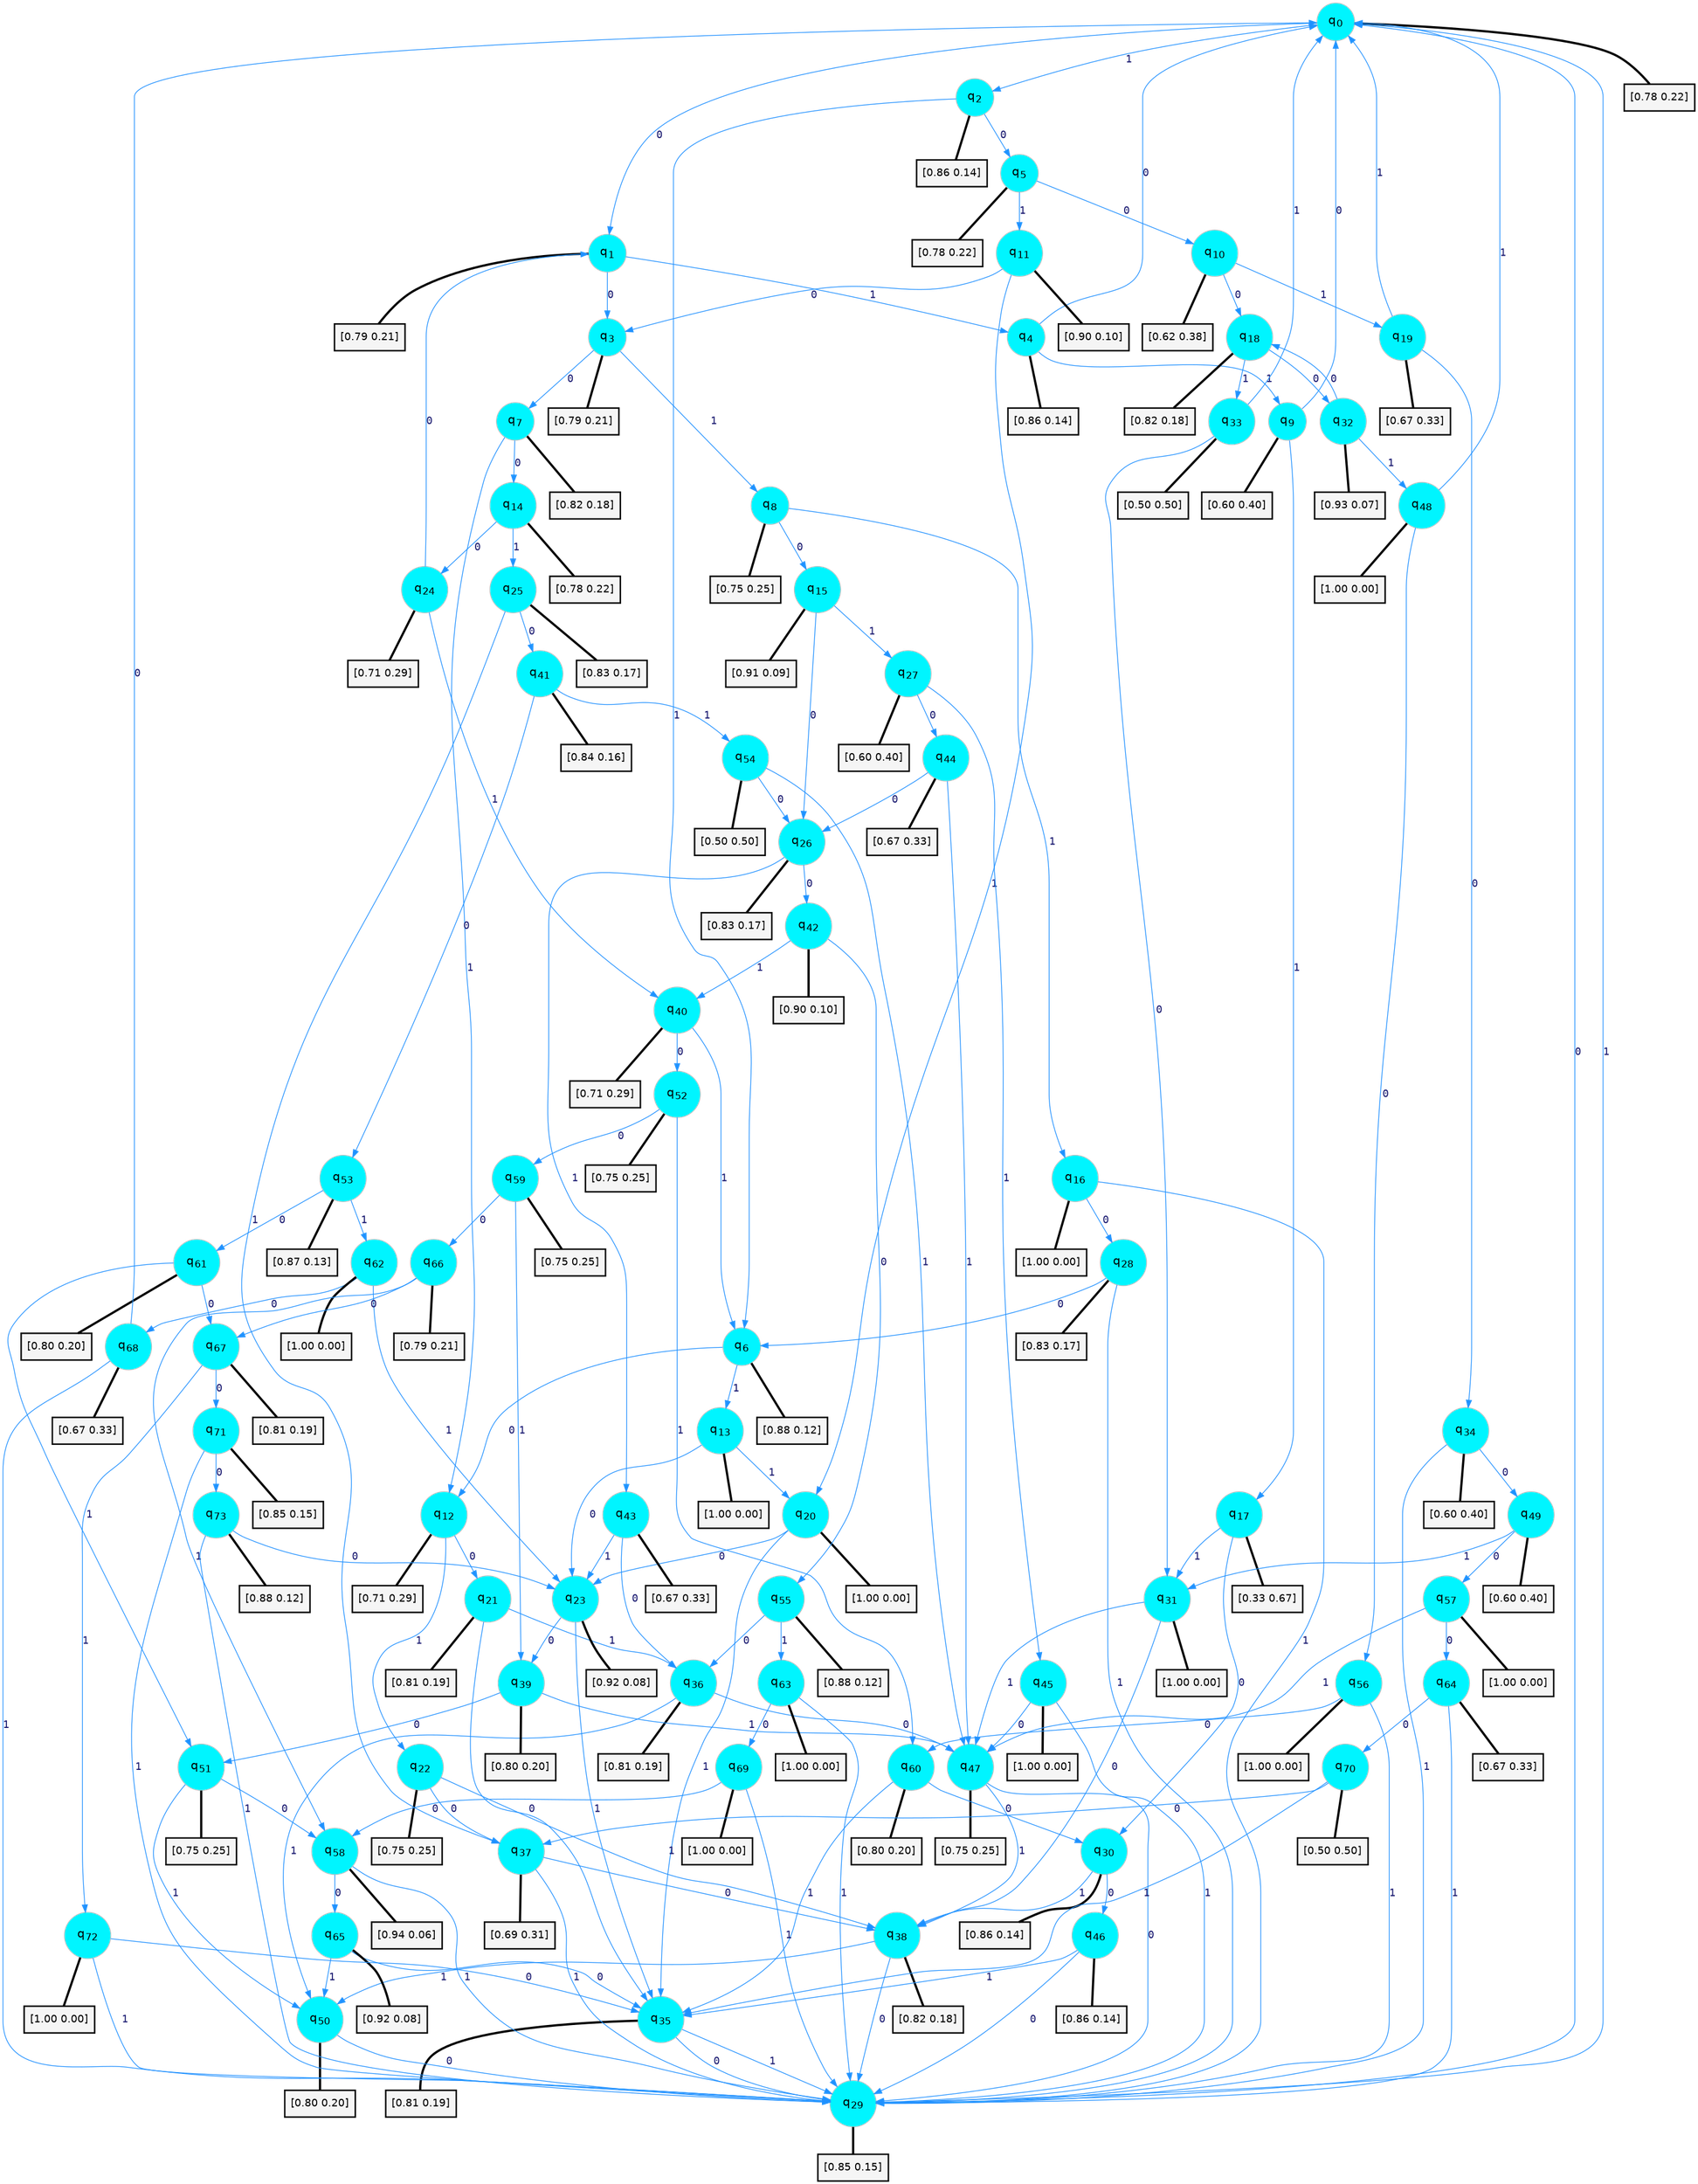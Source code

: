 digraph G {
graph [
bgcolor=transparent, dpi=300, rankdir=TD, size="40,25"];
node [
color=gray, fillcolor=turquoise1, fontcolor=black, fontname=Helvetica, fontsize=16, fontweight=bold, shape=circle, style=filled];
edge [
arrowsize=1, color=dodgerblue1, fontcolor=midnightblue, fontname=courier, fontweight=bold, penwidth=1, style=solid, weight=20];
0[label=<q<SUB>0</SUB>>];
1[label=<q<SUB>1</SUB>>];
2[label=<q<SUB>2</SUB>>];
3[label=<q<SUB>3</SUB>>];
4[label=<q<SUB>4</SUB>>];
5[label=<q<SUB>5</SUB>>];
6[label=<q<SUB>6</SUB>>];
7[label=<q<SUB>7</SUB>>];
8[label=<q<SUB>8</SUB>>];
9[label=<q<SUB>9</SUB>>];
10[label=<q<SUB>10</SUB>>];
11[label=<q<SUB>11</SUB>>];
12[label=<q<SUB>12</SUB>>];
13[label=<q<SUB>13</SUB>>];
14[label=<q<SUB>14</SUB>>];
15[label=<q<SUB>15</SUB>>];
16[label=<q<SUB>16</SUB>>];
17[label=<q<SUB>17</SUB>>];
18[label=<q<SUB>18</SUB>>];
19[label=<q<SUB>19</SUB>>];
20[label=<q<SUB>20</SUB>>];
21[label=<q<SUB>21</SUB>>];
22[label=<q<SUB>22</SUB>>];
23[label=<q<SUB>23</SUB>>];
24[label=<q<SUB>24</SUB>>];
25[label=<q<SUB>25</SUB>>];
26[label=<q<SUB>26</SUB>>];
27[label=<q<SUB>27</SUB>>];
28[label=<q<SUB>28</SUB>>];
29[label=<q<SUB>29</SUB>>];
30[label=<q<SUB>30</SUB>>];
31[label=<q<SUB>31</SUB>>];
32[label=<q<SUB>32</SUB>>];
33[label=<q<SUB>33</SUB>>];
34[label=<q<SUB>34</SUB>>];
35[label=<q<SUB>35</SUB>>];
36[label=<q<SUB>36</SUB>>];
37[label=<q<SUB>37</SUB>>];
38[label=<q<SUB>38</SUB>>];
39[label=<q<SUB>39</SUB>>];
40[label=<q<SUB>40</SUB>>];
41[label=<q<SUB>41</SUB>>];
42[label=<q<SUB>42</SUB>>];
43[label=<q<SUB>43</SUB>>];
44[label=<q<SUB>44</SUB>>];
45[label=<q<SUB>45</SUB>>];
46[label=<q<SUB>46</SUB>>];
47[label=<q<SUB>47</SUB>>];
48[label=<q<SUB>48</SUB>>];
49[label=<q<SUB>49</SUB>>];
50[label=<q<SUB>50</SUB>>];
51[label=<q<SUB>51</SUB>>];
52[label=<q<SUB>52</SUB>>];
53[label=<q<SUB>53</SUB>>];
54[label=<q<SUB>54</SUB>>];
55[label=<q<SUB>55</SUB>>];
56[label=<q<SUB>56</SUB>>];
57[label=<q<SUB>57</SUB>>];
58[label=<q<SUB>58</SUB>>];
59[label=<q<SUB>59</SUB>>];
60[label=<q<SUB>60</SUB>>];
61[label=<q<SUB>61</SUB>>];
62[label=<q<SUB>62</SUB>>];
63[label=<q<SUB>63</SUB>>];
64[label=<q<SUB>64</SUB>>];
65[label=<q<SUB>65</SUB>>];
66[label=<q<SUB>66</SUB>>];
67[label=<q<SUB>67</SUB>>];
68[label=<q<SUB>68</SUB>>];
69[label=<q<SUB>69</SUB>>];
70[label=<q<SUB>70</SUB>>];
71[label=<q<SUB>71</SUB>>];
72[label=<q<SUB>72</SUB>>];
73[label=<q<SUB>73</SUB>>];
74[label="[0.78 0.22]", shape=box,fontcolor=black, fontname=Helvetica, fontsize=14, penwidth=2, fillcolor=whitesmoke,color=black];
75[label="[0.79 0.21]", shape=box,fontcolor=black, fontname=Helvetica, fontsize=14, penwidth=2, fillcolor=whitesmoke,color=black];
76[label="[0.86 0.14]", shape=box,fontcolor=black, fontname=Helvetica, fontsize=14, penwidth=2, fillcolor=whitesmoke,color=black];
77[label="[0.79 0.21]", shape=box,fontcolor=black, fontname=Helvetica, fontsize=14, penwidth=2, fillcolor=whitesmoke,color=black];
78[label="[0.86 0.14]", shape=box,fontcolor=black, fontname=Helvetica, fontsize=14, penwidth=2, fillcolor=whitesmoke,color=black];
79[label="[0.78 0.22]", shape=box,fontcolor=black, fontname=Helvetica, fontsize=14, penwidth=2, fillcolor=whitesmoke,color=black];
80[label="[0.88 0.12]", shape=box,fontcolor=black, fontname=Helvetica, fontsize=14, penwidth=2, fillcolor=whitesmoke,color=black];
81[label="[0.82 0.18]", shape=box,fontcolor=black, fontname=Helvetica, fontsize=14, penwidth=2, fillcolor=whitesmoke,color=black];
82[label="[0.75 0.25]", shape=box,fontcolor=black, fontname=Helvetica, fontsize=14, penwidth=2, fillcolor=whitesmoke,color=black];
83[label="[0.60 0.40]", shape=box,fontcolor=black, fontname=Helvetica, fontsize=14, penwidth=2, fillcolor=whitesmoke,color=black];
84[label="[0.62 0.38]", shape=box,fontcolor=black, fontname=Helvetica, fontsize=14, penwidth=2, fillcolor=whitesmoke,color=black];
85[label="[0.90 0.10]", shape=box,fontcolor=black, fontname=Helvetica, fontsize=14, penwidth=2, fillcolor=whitesmoke,color=black];
86[label="[0.71 0.29]", shape=box,fontcolor=black, fontname=Helvetica, fontsize=14, penwidth=2, fillcolor=whitesmoke,color=black];
87[label="[1.00 0.00]", shape=box,fontcolor=black, fontname=Helvetica, fontsize=14, penwidth=2, fillcolor=whitesmoke,color=black];
88[label="[0.78 0.22]", shape=box,fontcolor=black, fontname=Helvetica, fontsize=14, penwidth=2, fillcolor=whitesmoke,color=black];
89[label="[0.91 0.09]", shape=box,fontcolor=black, fontname=Helvetica, fontsize=14, penwidth=2, fillcolor=whitesmoke,color=black];
90[label="[1.00 0.00]", shape=box,fontcolor=black, fontname=Helvetica, fontsize=14, penwidth=2, fillcolor=whitesmoke,color=black];
91[label="[0.33 0.67]", shape=box,fontcolor=black, fontname=Helvetica, fontsize=14, penwidth=2, fillcolor=whitesmoke,color=black];
92[label="[0.82 0.18]", shape=box,fontcolor=black, fontname=Helvetica, fontsize=14, penwidth=2, fillcolor=whitesmoke,color=black];
93[label="[0.67 0.33]", shape=box,fontcolor=black, fontname=Helvetica, fontsize=14, penwidth=2, fillcolor=whitesmoke,color=black];
94[label="[1.00 0.00]", shape=box,fontcolor=black, fontname=Helvetica, fontsize=14, penwidth=2, fillcolor=whitesmoke,color=black];
95[label="[0.81 0.19]", shape=box,fontcolor=black, fontname=Helvetica, fontsize=14, penwidth=2, fillcolor=whitesmoke,color=black];
96[label="[0.75 0.25]", shape=box,fontcolor=black, fontname=Helvetica, fontsize=14, penwidth=2, fillcolor=whitesmoke,color=black];
97[label="[0.92 0.08]", shape=box,fontcolor=black, fontname=Helvetica, fontsize=14, penwidth=2, fillcolor=whitesmoke,color=black];
98[label="[0.71 0.29]", shape=box,fontcolor=black, fontname=Helvetica, fontsize=14, penwidth=2, fillcolor=whitesmoke,color=black];
99[label="[0.83 0.17]", shape=box,fontcolor=black, fontname=Helvetica, fontsize=14, penwidth=2, fillcolor=whitesmoke,color=black];
100[label="[0.83 0.17]", shape=box,fontcolor=black, fontname=Helvetica, fontsize=14, penwidth=2, fillcolor=whitesmoke,color=black];
101[label="[0.60 0.40]", shape=box,fontcolor=black, fontname=Helvetica, fontsize=14, penwidth=2, fillcolor=whitesmoke,color=black];
102[label="[0.83 0.17]", shape=box,fontcolor=black, fontname=Helvetica, fontsize=14, penwidth=2, fillcolor=whitesmoke,color=black];
103[label="[0.85 0.15]", shape=box,fontcolor=black, fontname=Helvetica, fontsize=14, penwidth=2, fillcolor=whitesmoke,color=black];
104[label="[0.86 0.14]", shape=box,fontcolor=black, fontname=Helvetica, fontsize=14, penwidth=2, fillcolor=whitesmoke,color=black];
105[label="[1.00 0.00]", shape=box,fontcolor=black, fontname=Helvetica, fontsize=14, penwidth=2, fillcolor=whitesmoke,color=black];
106[label="[0.93 0.07]", shape=box,fontcolor=black, fontname=Helvetica, fontsize=14, penwidth=2, fillcolor=whitesmoke,color=black];
107[label="[0.50 0.50]", shape=box,fontcolor=black, fontname=Helvetica, fontsize=14, penwidth=2, fillcolor=whitesmoke,color=black];
108[label="[0.60 0.40]", shape=box,fontcolor=black, fontname=Helvetica, fontsize=14, penwidth=2, fillcolor=whitesmoke,color=black];
109[label="[0.81 0.19]", shape=box,fontcolor=black, fontname=Helvetica, fontsize=14, penwidth=2, fillcolor=whitesmoke,color=black];
110[label="[0.81 0.19]", shape=box,fontcolor=black, fontname=Helvetica, fontsize=14, penwidth=2, fillcolor=whitesmoke,color=black];
111[label="[0.69 0.31]", shape=box,fontcolor=black, fontname=Helvetica, fontsize=14, penwidth=2, fillcolor=whitesmoke,color=black];
112[label="[0.82 0.18]", shape=box,fontcolor=black, fontname=Helvetica, fontsize=14, penwidth=2, fillcolor=whitesmoke,color=black];
113[label="[0.80 0.20]", shape=box,fontcolor=black, fontname=Helvetica, fontsize=14, penwidth=2, fillcolor=whitesmoke,color=black];
114[label="[0.71 0.29]", shape=box,fontcolor=black, fontname=Helvetica, fontsize=14, penwidth=2, fillcolor=whitesmoke,color=black];
115[label="[0.84 0.16]", shape=box,fontcolor=black, fontname=Helvetica, fontsize=14, penwidth=2, fillcolor=whitesmoke,color=black];
116[label="[0.90 0.10]", shape=box,fontcolor=black, fontname=Helvetica, fontsize=14, penwidth=2, fillcolor=whitesmoke,color=black];
117[label="[0.67 0.33]", shape=box,fontcolor=black, fontname=Helvetica, fontsize=14, penwidth=2, fillcolor=whitesmoke,color=black];
118[label="[0.67 0.33]", shape=box,fontcolor=black, fontname=Helvetica, fontsize=14, penwidth=2, fillcolor=whitesmoke,color=black];
119[label="[1.00 0.00]", shape=box,fontcolor=black, fontname=Helvetica, fontsize=14, penwidth=2, fillcolor=whitesmoke,color=black];
120[label="[0.86 0.14]", shape=box,fontcolor=black, fontname=Helvetica, fontsize=14, penwidth=2, fillcolor=whitesmoke,color=black];
121[label="[0.75 0.25]", shape=box,fontcolor=black, fontname=Helvetica, fontsize=14, penwidth=2, fillcolor=whitesmoke,color=black];
122[label="[1.00 0.00]", shape=box,fontcolor=black, fontname=Helvetica, fontsize=14, penwidth=2, fillcolor=whitesmoke,color=black];
123[label="[0.60 0.40]", shape=box,fontcolor=black, fontname=Helvetica, fontsize=14, penwidth=2, fillcolor=whitesmoke,color=black];
124[label="[0.80 0.20]", shape=box,fontcolor=black, fontname=Helvetica, fontsize=14, penwidth=2, fillcolor=whitesmoke,color=black];
125[label="[0.75 0.25]", shape=box,fontcolor=black, fontname=Helvetica, fontsize=14, penwidth=2, fillcolor=whitesmoke,color=black];
126[label="[0.75 0.25]", shape=box,fontcolor=black, fontname=Helvetica, fontsize=14, penwidth=2, fillcolor=whitesmoke,color=black];
127[label="[0.87 0.13]", shape=box,fontcolor=black, fontname=Helvetica, fontsize=14, penwidth=2, fillcolor=whitesmoke,color=black];
128[label="[0.50 0.50]", shape=box,fontcolor=black, fontname=Helvetica, fontsize=14, penwidth=2, fillcolor=whitesmoke,color=black];
129[label="[0.88 0.12]", shape=box,fontcolor=black, fontname=Helvetica, fontsize=14, penwidth=2, fillcolor=whitesmoke,color=black];
130[label="[1.00 0.00]", shape=box,fontcolor=black, fontname=Helvetica, fontsize=14, penwidth=2, fillcolor=whitesmoke,color=black];
131[label="[1.00 0.00]", shape=box,fontcolor=black, fontname=Helvetica, fontsize=14, penwidth=2, fillcolor=whitesmoke,color=black];
132[label="[0.94 0.06]", shape=box,fontcolor=black, fontname=Helvetica, fontsize=14, penwidth=2, fillcolor=whitesmoke,color=black];
133[label="[0.75 0.25]", shape=box,fontcolor=black, fontname=Helvetica, fontsize=14, penwidth=2, fillcolor=whitesmoke,color=black];
134[label="[0.80 0.20]", shape=box,fontcolor=black, fontname=Helvetica, fontsize=14, penwidth=2, fillcolor=whitesmoke,color=black];
135[label="[0.80 0.20]", shape=box,fontcolor=black, fontname=Helvetica, fontsize=14, penwidth=2, fillcolor=whitesmoke,color=black];
136[label="[1.00 0.00]", shape=box,fontcolor=black, fontname=Helvetica, fontsize=14, penwidth=2, fillcolor=whitesmoke,color=black];
137[label="[1.00 0.00]", shape=box,fontcolor=black, fontname=Helvetica, fontsize=14, penwidth=2, fillcolor=whitesmoke,color=black];
138[label="[0.67 0.33]", shape=box,fontcolor=black, fontname=Helvetica, fontsize=14, penwidth=2, fillcolor=whitesmoke,color=black];
139[label="[0.92 0.08]", shape=box,fontcolor=black, fontname=Helvetica, fontsize=14, penwidth=2, fillcolor=whitesmoke,color=black];
140[label="[0.79 0.21]", shape=box,fontcolor=black, fontname=Helvetica, fontsize=14, penwidth=2, fillcolor=whitesmoke,color=black];
141[label="[0.81 0.19]", shape=box,fontcolor=black, fontname=Helvetica, fontsize=14, penwidth=2, fillcolor=whitesmoke,color=black];
142[label="[0.67 0.33]", shape=box,fontcolor=black, fontname=Helvetica, fontsize=14, penwidth=2, fillcolor=whitesmoke,color=black];
143[label="[1.00 0.00]", shape=box,fontcolor=black, fontname=Helvetica, fontsize=14, penwidth=2, fillcolor=whitesmoke,color=black];
144[label="[0.50 0.50]", shape=box,fontcolor=black, fontname=Helvetica, fontsize=14, penwidth=2, fillcolor=whitesmoke,color=black];
145[label="[0.85 0.15]", shape=box,fontcolor=black, fontname=Helvetica, fontsize=14, penwidth=2, fillcolor=whitesmoke,color=black];
146[label="[1.00 0.00]", shape=box,fontcolor=black, fontname=Helvetica, fontsize=14, penwidth=2, fillcolor=whitesmoke,color=black];
147[label="[0.88 0.12]", shape=box,fontcolor=black, fontname=Helvetica, fontsize=14, penwidth=2, fillcolor=whitesmoke,color=black];
0->1 [label=0];
0->2 [label=1];
0->74 [arrowhead=none, penwidth=3,color=black];
1->3 [label=0];
1->4 [label=1];
1->75 [arrowhead=none, penwidth=3,color=black];
2->5 [label=0];
2->6 [label=1];
2->76 [arrowhead=none, penwidth=3,color=black];
3->7 [label=0];
3->8 [label=1];
3->77 [arrowhead=none, penwidth=3,color=black];
4->0 [label=0];
4->9 [label=1];
4->78 [arrowhead=none, penwidth=3,color=black];
5->10 [label=0];
5->11 [label=1];
5->79 [arrowhead=none, penwidth=3,color=black];
6->12 [label=0];
6->13 [label=1];
6->80 [arrowhead=none, penwidth=3,color=black];
7->14 [label=0];
7->12 [label=1];
7->81 [arrowhead=none, penwidth=3,color=black];
8->15 [label=0];
8->16 [label=1];
8->82 [arrowhead=none, penwidth=3,color=black];
9->0 [label=0];
9->17 [label=1];
9->83 [arrowhead=none, penwidth=3,color=black];
10->18 [label=0];
10->19 [label=1];
10->84 [arrowhead=none, penwidth=3,color=black];
11->3 [label=0];
11->20 [label=1];
11->85 [arrowhead=none, penwidth=3,color=black];
12->21 [label=0];
12->22 [label=1];
12->86 [arrowhead=none, penwidth=3,color=black];
13->23 [label=0];
13->20 [label=1];
13->87 [arrowhead=none, penwidth=3,color=black];
14->24 [label=0];
14->25 [label=1];
14->88 [arrowhead=none, penwidth=3,color=black];
15->26 [label=0];
15->27 [label=1];
15->89 [arrowhead=none, penwidth=3,color=black];
16->28 [label=0];
16->29 [label=1];
16->90 [arrowhead=none, penwidth=3,color=black];
17->30 [label=0];
17->31 [label=1];
17->91 [arrowhead=none, penwidth=3,color=black];
18->32 [label=0];
18->33 [label=1];
18->92 [arrowhead=none, penwidth=3,color=black];
19->34 [label=0];
19->0 [label=1];
19->93 [arrowhead=none, penwidth=3,color=black];
20->23 [label=0];
20->35 [label=1];
20->94 [arrowhead=none, penwidth=3,color=black];
21->35 [label=0];
21->36 [label=1];
21->95 [arrowhead=none, penwidth=3,color=black];
22->37 [label=0];
22->38 [label=1];
22->96 [arrowhead=none, penwidth=3,color=black];
23->39 [label=0];
23->35 [label=1];
23->97 [arrowhead=none, penwidth=3,color=black];
24->1 [label=0];
24->40 [label=1];
24->98 [arrowhead=none, penwidth=3,color=black];
25->41 [label=0];
25->37 [label=1];
25->99 [arrowhead=none, penwidth=3,color=black];
26->42 [label=0];
26->43 [label=1];
26->100 [arrowhead=none, penwidth=3,color=black];
27->44 [label=0];
27->45 [label=1];
27->101 [arrowhead=none, penwidth=3,color=black];
28->6 [label=0];
28->29 [label=1];
28->102 [arrowhead=none, penwidth=3,color=black];
29->0 [label=0];
29->0 [label=1];
29->103 [arrowhead=none, penwidth=3,color=black];
30->46 [label=0];
30->38 [label=1];
30->104 [arrowhead=none, penwidth=3,color=black];
31->38 [label=0];
31->47 [label=1];
31->105 [arrowhead=none, penwidth=3,color=black];
32->18 [label=0];
32->48 [label=1];
32->106 [arrowhead=none, penwidth=3,color=black];
33->31 [label=0];
33->0 [label=1];
33->107 [arrowhead=none, penwidth=3,color=black];
34->49 [label=0];
34->29 [label=1];
34->108 [arrowhead=none, penwidth=3,color=black];
35->29 [label=0];
35->29 [label=1];
35->109 [arrowhead=none, penwidth=3,color=black];
36->47 [label=0];
36->50 [label=1];
36->110 [arrowhead=none, penwidth=3,color=black];
37->38 [label=0];
37->29 [label=1];
37->111 [arrowhead=none, penwidth=3,color=black];
38->29 [label=0];
38->50 [label=1];
38->112 [arrowhead=none, penwidth=3,color=black];
39->51 [label=0];
39->47 [label=1];
39->113 [arrowhead=none, penwidth=3,color=black];
40->52 [label=0];
40->6 [label=1];
40->114 [arrowhead=none, penwidth=3,color=black];
41->53 [label=0];
41->54 [label=1];
41->115 [arrowhead=none, penwidth=3,color=black];
42->55 [label=0];
42->40 [label=1];
42->116 [arrowhead=none, penwidth=3,color=black];
43->36 [label=0];
43->23 [label=1];
43->117 [arrowhead=none, penwidth=3,color=black];
44->26 [label=0];
44->47 [label=1];
44->118 [arrowhead=none, penwidth=3,color=black];
45->47 [label=0];
45->29 [label=1];
45->119 [arrowhead=none, penwidth=3,color=black];
46->29 [label=0];
46->35 [label=1];
46->120 [arrowhead=none, penwidth=3,color=black];
47->29 [label=0];
47->38 [label=1];
47->121 [arrowhead=none, penwidth=3,color=black];
48->56 [label=0];
48->0 [label=1];
48->122 [arrowhead=none, penwidth=3,color=black];
49->57 [label=0];
49->31 [label=1];
49->123 [arrowhead=none, penwidth=3,color=black];
50->29 [label=0];
50->124 [arrowhead=none, penwidth=3,color=black];
51->58 [label=0];
51->50 [label=1];
51->125 [arrowhead=none, penwidth=3,color=black];
52->59 [label=0];
52->60 [label=1];
52->126 [arrowhead=none, penwidth=3,color=black];
53->61 [label=0];
53->62 [label=1];
53->127 [arrowhead=none, penwidth=3,color=black];
54->26 [label=0];
54->47 [label=1];
54->128 [arrowhead=none, penwidth=3,color=black];
55->36 [label=0];
55->63 [label=1];
55->129 [arrowhead=none, penwidth=3,color=black];
56->60 [label=0];
56->29 [label=1];
56->130 [arrowhead=none, penwidth=3,color=black];
57->64 [label=0];
57->47 [label=1];
57->131 [arrowhead=none, penwidth=3,color=black];
58->65 [label=0];
58->29 [label=1];
58->132 [arrowhead=none, penwidth=3,color=black];
59->66 [label=0];
59->39 [label=1];
59->133 [arrowhead=none, penwidth=3,color=black];
60->30 [label=0];
60->35 [label=1];
60->134 [arrowhead=none, penwidth=3,color=black];
61->67 [label=0];
61->51 [label=1];
61->135 [arrowhead=none, penwidth=3,color=black];
62->68 [label=0];
62->23 [label=1];
62->136 [arrowhead=none, penwidth=3,color=black];
63->69 [label=0];
63->29 [label=1];
63->137 [arrowhead=none, penwidth=3,color=black];
64->70 [label=0];
64->29 [label=1];
64->138 [arrowhead=none, penwidth=3,color=black];
65->35 [label=0];
65->50 [label=1];
65->139 [arrowhead=none, penwidth=3,color=black];
66->67 [label=0];
66->58 [label=1];
66->140 [arrowhead=none, penwidth=3,color=black];
67->71 [label=0];
67->72 [label=1];
67->141 [arrowhead=none, penwidth=3,color=black];
68->0 [label=0];
68->29 [label=1];
68->142 [arrowhead=none, penwidth=3,color=black];
69->58 [label=0];
69->29 [label=1];
69->143 [arrowhead=none, penwidth=3,color=black];
70->37 [label=0];
70->35 [label=1];
70->144 [arrowhead=none, penwidth=3,color=black];
71->73 [label=0];
71->29 [label=1];
71->145 [arrowhead=none, penwidth=3,color=black];
72->35 [label=0];
72->29 [label=1];
72->146 [arrowhead=none, penwidth=3,color=black];
73->23 [label=0];
73->29 [label=1];
73->147 [arrowhead=none, penwidth=3,color=black];
}
